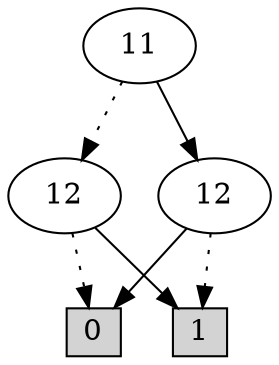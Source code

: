 digraph G {
0 [shape=box, label="0", style=filled, shape=box, height=0.3, width=0.3];
1 [shape=box, label="1", style=filled, shape=box, height=0.3, width=0.3];
84782 [label="11"];
84782 -> 26 [style=dotted];
84782 -> 27 [style=filled];
26 [label="12"];
26 -> 0 [style=dotted];
26 -> 1 [style=filled];
27 [label="12"];
27 -> 1 [style=dotted];
27 -> 0 [style=filled];
}
